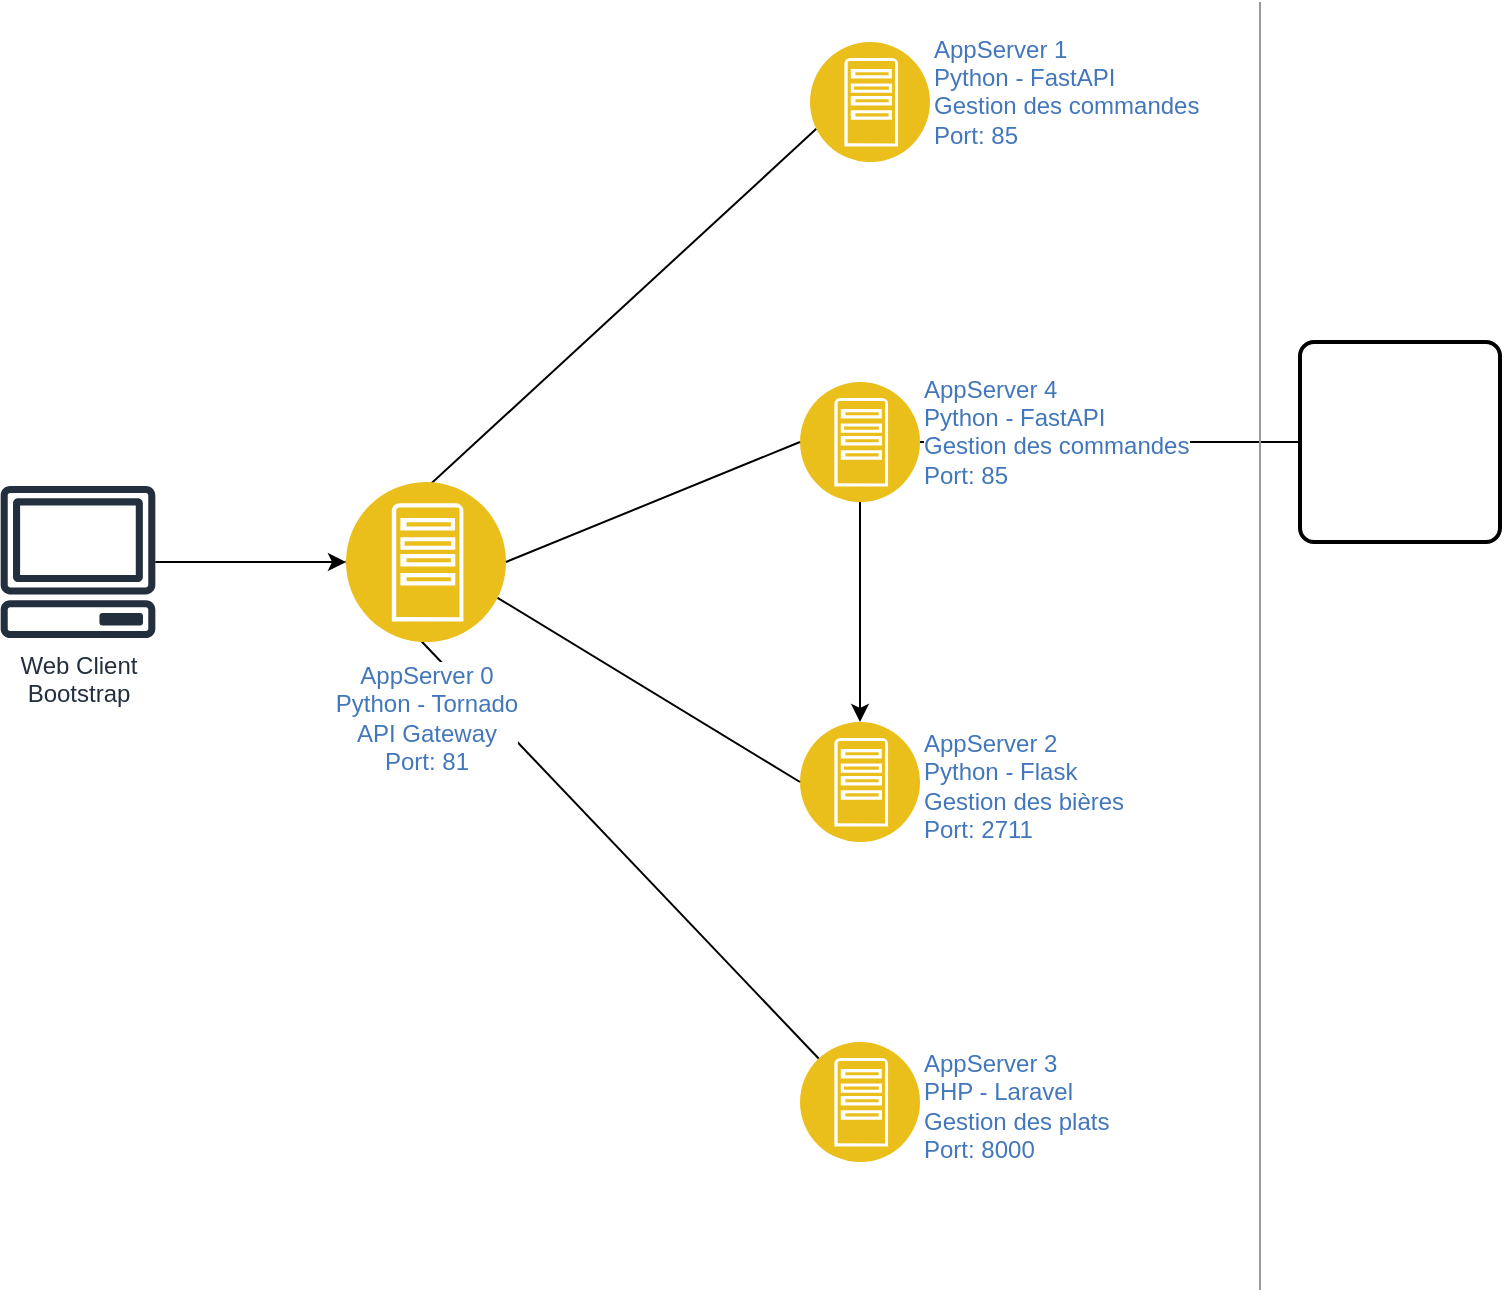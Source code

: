 <mxfile version="24.3.1" type="device">
  <diagram id="GNU3i8hCxYjH3E0Nk9u4" name="Page-1">
    <mxGraphModel dx="1224" dy="711" grid="1" gridSize="10" guides="1" tooltips="1" connect="1" arrows="1" fold="1" page="1" pageScale="1" pageWidth="850" pageHeight="1100" math="0" shadow="0">
      <root>
        <mxCell id="0" />
        <mxCell id="1" parent="0" />
        <mxCell id="D4TIizMkaoRne3I5KKI1-15" value="" style="rounded=1;whiteSpace=wrap;html=1;absoluteArcSize=1;arcSize=14;strokeWidth=2;" vertex="1" parent="1">
          <mxGeometry x="730" y="210" width="100" height="100" as="geometry" />
        </mxCell>
        <mxCell id="SxChvwyNo0VWfiRIfejJ-16" style="rounded=0;orthogonalLoop=1;jettySize=auto;html=1;exitX=0;exitY=0.75;exitDx=0;exitDy=0;entryX=0;entryY=0.5;entryDx=0;entryDy=0;endArrow=none;endFill=0;" parent="1" source="SxChvwyNo0VWfiRIfejJ-6" target="SxChvwyNo0VWfiRIfejJ-14" edge="1">
          <mxGeometry relative="1" as="geometry" />
        </mxCell>
        <mxCell id="SxChvwyNo0VWfiRIfejJ-6" value="AppServer 1&lt;div&gt;Python - FastAPI&lt;/div&gt;&lt;div&gt;Gestion des commandes&lt;/div&gt;&lt;div&gt;Port: 85&lt;/div&gt;&lt;div&gt;&lt;br&gt;&lt;/div&gt;" style="image;aspect=fixed;perimeter=ellipsePerimeter;html=1;align=left;shadow=0;dashed=0;fontColor=#4277BB;labelBackgroundColor=default;fontSize=12;spacingTop=3;image=img/lib/ibm/applications/app_server.svg;labelPosition=right;verticalLabelPosition=middle;verticalAlign=middle;" parent="1" vertex="1">
          <mxGeometry x="485" y="60" width="60" height="60" as="geometry" />
        </mxCell>
        <mxCell id="SxChvwyNo0VWfiRIfejJ-7" value="AppServer 2&lt;div&gt;Python - Flask&lt;/div&gt;&lt;div&gt;Gestion des bières&lt;/div&gt;&lt;div&gt;Port: 2711&lt;/div&gt;" style="image;aspect=fixed;perimeter=ellipsePerimeter;html=1;align=left;shadow=0;dashed=0;fontColor=#4277BB;labelBackgroundColor=default;fontSize=12;spacingTop=3;image=img/lib/ibm/applications/app_server.svg;labelPosition=right;verticalLabelPosition=middle;verticalAlign=middle;" parent="1" vertex="1">
          <mxGeometry x="480" y="400" width="60" height="60" as="geometry" />
        </mxCell>
        <mxCell id="SxChvwyNo0VWfiRIfejJ-8" value="AppServer 3&lt;div&gt;PHP - Laravel&lt;/div&gt;&lt;div&gt;Gestion des plats&lt;br&gt;Port: 8000&lt;/div&gt;" style="image;aspect=fixed;perimeter=ellipsePerimeter;html=1;align=left;shadow=0;dashed=0;fontColor=#4277BB;labelBackgroundColor=default;fontSize=12;spacingTop=3;image=img/lib/ibm/applications/app_server.svg;labelPosition=right;verticalLabelPosition=middle;verticalAlign=middle;" parent="1" vertex="1">
          <mxGeometry x="480" y="560" width="60" height="60" as="geometry" />
        </mxCell>
        <mxCell id="SxChvwyNo0VWfiRIfejJ-10" value="" style="shape=image;html=1;verticalAlign=top;verticalLabelPosition=bottom;labelBackgroundColor=#ffffff;imageAspect=0;aspect=fixed;image=https://cdn2.iconfinder.com/data/icons/boxicons-logos/24/bxl-python-128.png" parent="1" vertex="1">
          <mxGeometry x="515" y="50" width="40" height="40" as="geometry" />
        </mxCell>
        <mxCell id="SxChvwyNo0VWfiRIfejJ-11" value="" style="shape=image;html=1;verticalAlign=top;verticalLabelPosition=bottom;labelBackgroundColor=#ffffff;imageAspect=0;aspect=fixed;image=https://cdn2.iconfinder.com/data/icons/boxicons-logos/24/bxl-python-128.png" parent="1" vertex="1">
          <mxGeometry x="510" y="390" width="40" height="40" as="geometry" />
        </mxCell>
        <mxCell id="SxChvwyNo0VWfiRIfejJ-13" value="" style="shape=image;html=1;verticalAlign=top;verticalLabelPosition=bottom;labelBackgroundColor=#ffffff;imageAspect=0;aspect=fixed;image=https://cdn4.iconfinder.com/data/icons/scripting-and-programming-languages/512/php-128.png" parent="1" vertex="1">
          <mxGeometry x="512" y="550" width="38" height="38" as="geometry" />
        </mxCell>
        <mxCell id="SxChvwyNo0VWfiRIfejJ-18" style="rounded=0;orthogonalLoop=1;jettySize=auto;html=1;exitX=0;exitY=0.5;exitDx=0;exitDy=0;endArrow=none;endFill=0;" parent="1" source="SxChvwyNo0VWfiRIfejJ-14" target="SxChvwyNo0VWfiRIfejJ-8" edge="1">
          <mxGeometry relative="1" as="geometry">
            <mxPoint x="123" y="500" as="targetPoint" />
          </mxGeometry>
        </mxCell>
        <mxCell id="SxChvwyNo0VWfiRIfejJ-14" value="AppServer 0&lt;div&gt;Python - Tornado&lt;/div&gt;&lt;div&gt;API Gateway&lt;br&gt;Port: 81&lt;/div&gt;" style="image;aspect=fixed;perimeter=ellipsePerimeter;html=1;align=center;shadow=0;dashed=0;fontColor=#4277BB;labelBackgroundColor=default;fontSize=12;spacingTop=3;image=img/lib/ibm/applications/app_server.svg;" parent="1" vertex="1">
          <mxGeometry x="253" y="280" width="80" height="80" as="geometry" />
        </mxCell>
        <mxCell id="SxChvwyNo0VWfiRIfejJ-15" value="" style="shape=image;html=1;verticalAlign=top;verticalLabelPosition=bottom;labelBackgroundColor=#ffffff;imageAspect=0;aspect=fixed;image=https://cdn2.iconfinder.com/data/icons/boxicons-logos/24/bxl-python-128.png" parent="1" vertex="1">
          <mxGeometry x="303" y="260" width="50" height="50" as="geometry" />
        </mxCell>
        <mxCell id="D4TIizMkaoRne3I5KKI1-7" style="edgeStyle=orthogonalEdgeStyle;rounded=0;orthogonalLoop=1;jettySize=auto;html=1;" edge="1" parent="1" source="SxChvwyNo0VWfiRIfejJ-19" target="SxChvwyNo0VWfiRIfejJ-14">
          <mxGeometry relative="1" as="geometry" />
        </mxCell>
        <mxCell id="SxChvwyNo0VWfiRIfejJ-19" value="Web Client&lt;div&gt;Bootstrap&lt;/div&gt;" style="sketch=0;outlineConnect=0;fontColor=#232F3E;gradientColor=none;fillColor=#232F3D;strokeColor=none;dashed=0;verticalLabelPosition=bottom;verticalAlign=top;align=center;html=1;fontSize=12;fontStyle=0;aspect=fixed;pointerEvents=1;shape=mxgraph.aws4.client;" parent="1" vertex="1">
          <mxGeometry x="80" y="282" width="78" height="76" as="geometry" />
        </mxCell>
        <mxCell id="SxChvwyNo0VWfiRIfejJ-22" value="" style="shape=image;verticalLabelPosition=bottom;labelBackgroundColor=default;verticalAlign=top;aspect=fixed;imageAspect=0;image=https://getbootstrap.com/docs/5.0/assets/brand/bootstrap-logo.svg;" parent="1" vertex="1">
          <mxGeometry x="130" y="265" width="50.2" height="40" as="geometry" />
        </mxCell>
        <mxCell id="D4TIizMkaoRne3I5KKI1-1" value="" style="endArrow=none;html=1;rounded=0;exitX=0;exitY=0.5;exitDx=0;exitDy=0;entryX=1;entryY=0.75;entryDx=0;entryDy=0;" edge="1" parent="1" source="SxChvwyNo0VWfiRIfejJ-7" target="SxChvwyNo0VWfiRIfejJ-14">
          <mxGeometry width="50" height="50" relative="1" as="geometry">
            <mxPoint x="303" y="390" as="sourcePoint" />
            <mxPoint x="253" y="320" as="targetPoint" />
          </mxGeometry>
        </mxCell>
        <mxCell id="D4TIizMkaoRne3I5KKI1-5" style="edgeStyle=orthogonalEdgeStyle;rounded=0;orthogonalLoop=1;jettySize=auto;html=1;" edge="1" parent="1" source="D4TIizMkaoRne3I5KKI1-3" target="SxChvwyNo0VWfiRIfejJ-7">
          <mxGeometry relative="1" as="geometry" />
        </mxCell>
        <mxCell id="D4TIizMkaoRne3I5KKI1-16" style="edgeStyle=orthogonalEdgeStyle;rounded=0;orthogonalLoop=1;jettySize=auto;html=1;entryX=0;entryY=0.5;entryDx=0;entryDy=0;endArrow=none;endFill=0;" edge="1" parent="1" source="D4TIizMkaoRne3I5KKI1-3" target="D4TIizMkaoRne3I5KKI1-15">
          <mxGeometry relative="1" as="geometry" />
        </mxCell>
        <mxCell id="D4TIizMkaoRne3I5KKI1-3" value="AppServer 4&lt;div&gt;Python - FastAPI&lt;/div&gt;&lt;div&gt;Gestion des commandes&lt;/div&gt;&lt;div&gt;Port: 85&lt;/div&gt;&lt;div&gt;&lt;br&gt;&lt;/div&gt;" style="image;aspect=fixed;perimeter=ellipsePerimeter;html=1;align=left;shadow=0;dashed=0;fontColor=#4277BB;labelBackgroundColor=default;fontSize=12;spacingTop=3;image=img/lib/ibm/applications/app_server.svg;labelPosition=right;verticalLabelPosition=middle;verticalAlign=middle;" vertex="1" parent="1">
          <mxGeometry x="480" y="230" width="60" height="60" as="geometry" />
        </mxCell>
        <mxCell id="D4TIizMkaoRne3I5KKI1-4" value="" style="shape=image;html=1;verticalAlign=top;verticalLabelPosition=bottom;labelBackgroundColor=#ffffff;imageAspect=0;aspect=fixed;image=https://cdn2.iconfinder.com/data/icons/boxicons-logos/24/bxl-python-128.png" vertex="1" parent="1">
          <mxGeometry x="510" y="220" width="40" height="40" as="geometry" />
        </mxCell>
        <mxCell id="D4TIizMkaoRne3I5KKI1-9" value="" style="endArrow=none;html=1;rounded=0;entryX=0;entryY=0.5;entryDx=0;entryDy=0;" edge="1" parent="1" target="D4TIizMkaoRne3I5KKI1-3">
          <mxGeometry width="50" height="50" relative="1" as="geometry">
            <mxPoint x="333" y="320" as="sourcePoint" />
            <mxPoint x="553" y="430" as="targetPoint" />
          </mxGeometry>
        </mxCell>
        <mxCell id="D4TIizMkaoRne3I5KKI1-11" value="" style="endArrow=none;html=1;rounded=0;fillColor=#bac8d3;strokeColor=#999999;" edge="1" parent="1">
          <mxGeometry width="50" height="50" relative="1" as="geometry">
            <mxPoint x="710" y="684" as="sourcePoint" />
            <mxPoint x="710" y="40" as="targetPoint" />
          </mxGeometry>
        </mxCell>
        <mxCell id="D4TIizMkaoRne3I5KKI1-12" value="" style="shape=image;verticalLabelPosition=bottom;labelBackgroundColor=default;verticalAlign=top;aspect=fixed;imageAspect=0;image=https://www.hpcwire.com/wp-content/uploads/2022/10/GROQ-logo-no-line.png;" vertex="1" parent="1">
          <mxGeometry x="735" y="200" width="90" height="90" as="geometry" />
        </mxCell>
        <mxCell id="D4TIizMkaoRne3I5KKI1-14" value="" style="shape=image;verticalLabelPosition=bottom;labelBackgroundColor=default;verticalAlign=top;aspect=fixed;imageAspect=0;image=https://www.girisimhaberleri.com/wp-content/uploads/2024/04/Adsiz-tasarim-2-1024x576.jpg;" vertex="1" parent="1">
          <mxGeometry x="746.89" y="263.88" width="66.22" height="37.25" as="geometry" />
        </mxCell>
        <mxCell id="FXCXVvDxTQtwc45PbP1s-115" value="Icons" style="" parent="0" />
      </root>
    </mxGraphModel>
  </diagram>
</mxfile>
